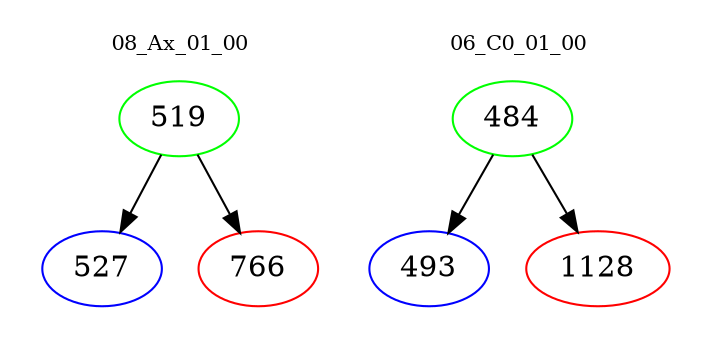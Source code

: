 digraph{
subgraph cluster_0 {
color = white
label = "08_Ax_01_00";
fontsize=10;
T0_519 [label="519", color="green"]
T0_519 -> T0_527 [color="black"]
T0_527 [label="527", color="blue"]
T0_519 -> T0_766 [color="black"]
T0_766 [label="766", color="red"]
}
subgraph cluster_1 {
color = white
label = "06_C0_01_00";
fontsize=10;
T1_484 [label="484", color="green"]
T1_484 -> T1_493 [color="black"]
T1_493 [label="493", color="blue"]
T1_484 -> T1_1128 [color="black"]
T1_1128 [label="1128", color="red"]
}
}
